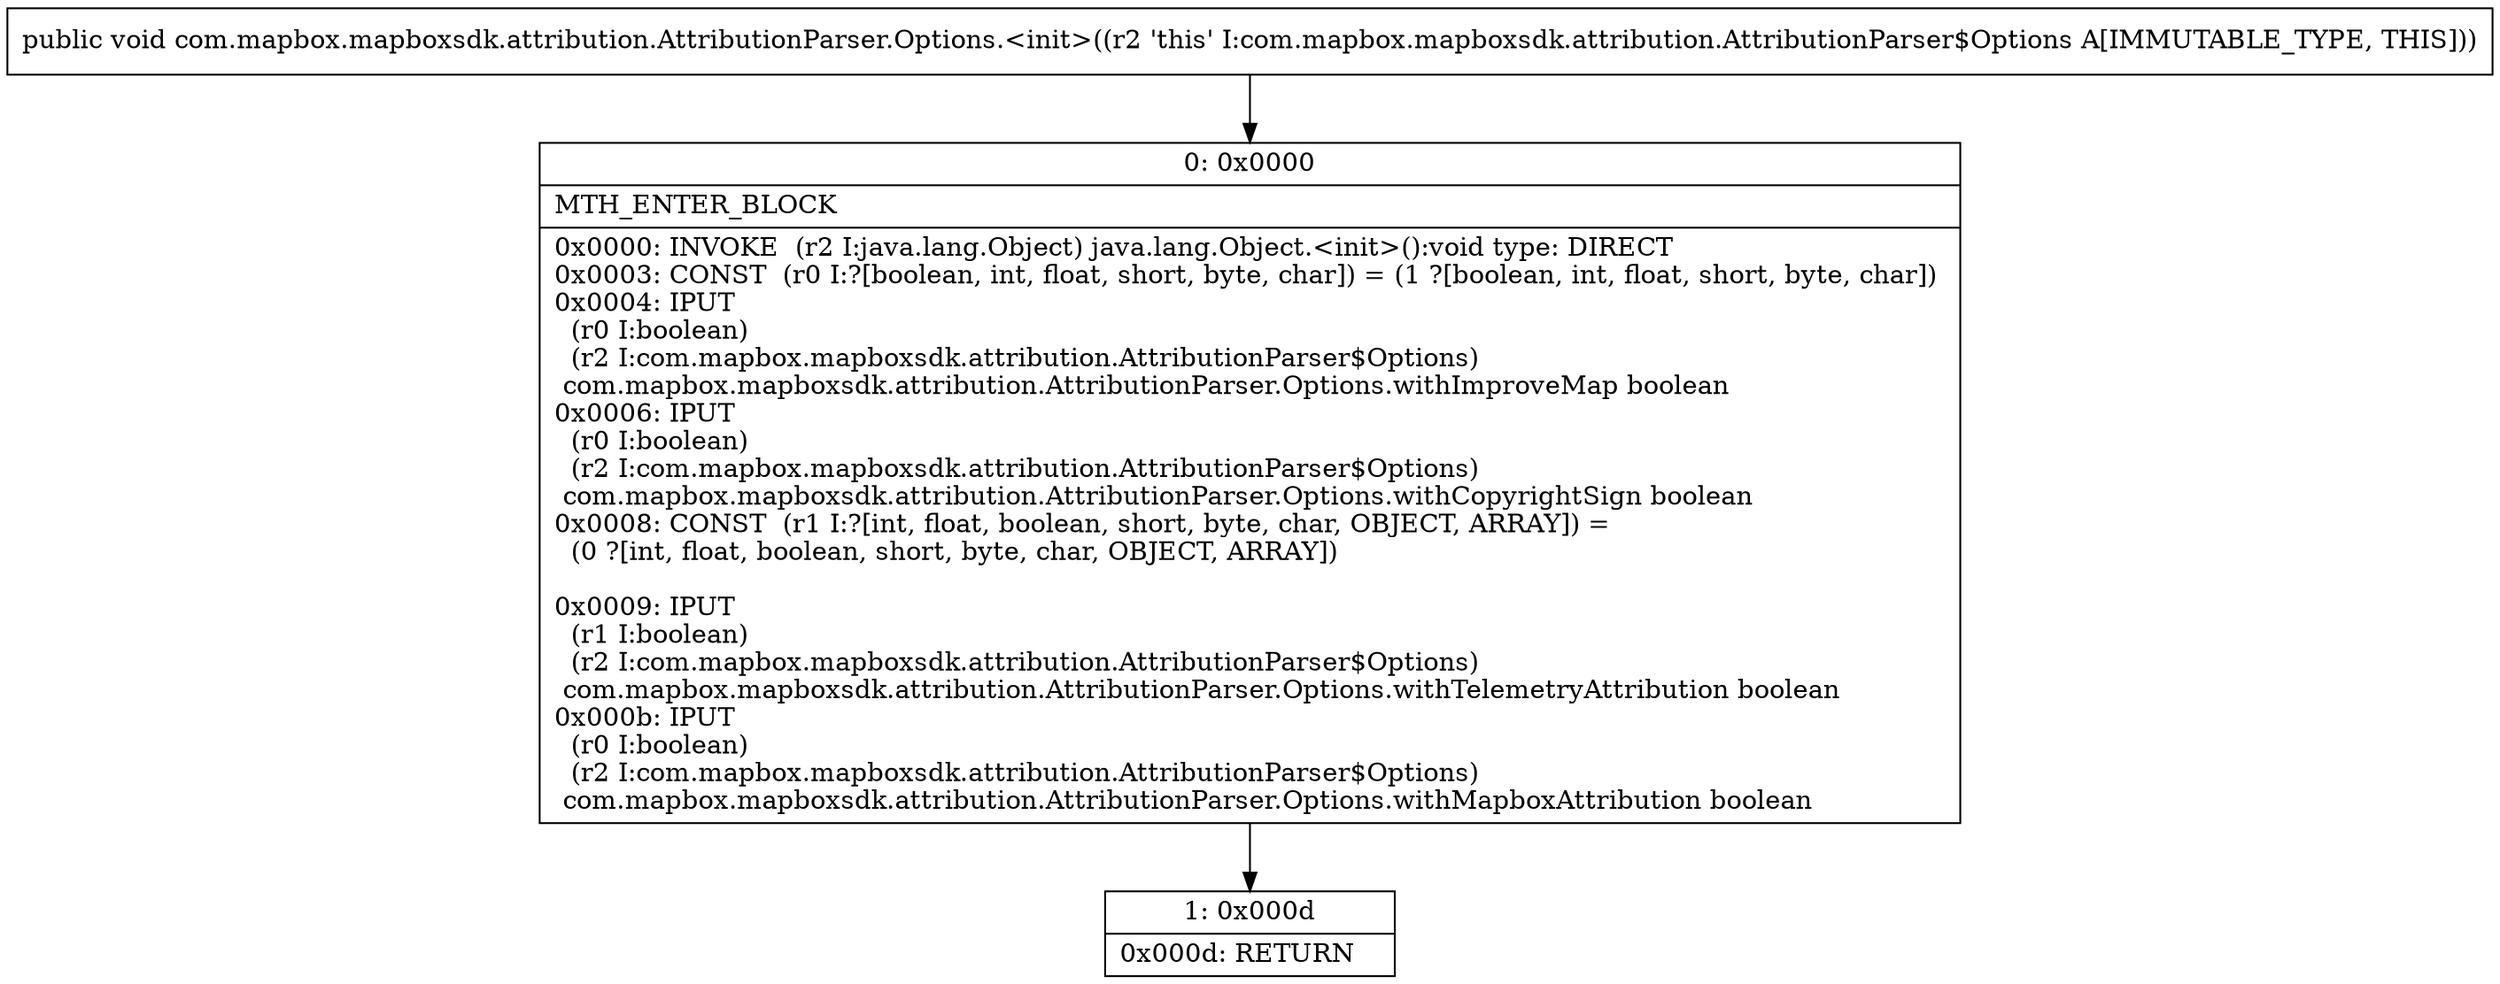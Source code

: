 digraph "CFG forcom.mapbox.mapboxsdk.attribution.AttributionParser.Options.\<init\>()V" {
Node_0 [shape=record,label="{0\:\ 0x0000|MTH_ENTER_BLOCK\l|0x0000: INVOKE  (r2 I:java.lang.Object) java.lang.Object.\<init\>():void type: DIRECT \l0x0003: CONST  (r0 I:?[boolean, int, float, short, byte, char]) = (1 ?[boolean, int, float, short, byte, char]) \l0x0004: IPUT  \l  (r0 I:boolean)\l  (r2 I:com.mapbox.mapboxsdk.attribution.AttributionParser$Options)\l com.mapbox.mapboxsdk.attribution.AttributionParser.Options.withImproveMap boolean \l0x0006: IPUT  \l  (r0 I:boolean)\l  (r2 I:com.mapbox.mapboxsdk.attribution.AttributionParser$Options)\l com.mapbox.mapboxsdk.attribution.AttributionParser.Options.withCopyrightSign boolean \l0x0008: CONST  (r1 I:?[int, float, boolean, short, byte, char, OBJECT, ARRAY]) = \l  (0 ?[int, float, boolean, short, byte, char, OBJECT, ARRAY])\l \l0x0009: IPUT  \l  (r1 I:boolean)\l  (r2 I:com.mapbox.mapboxsdk.attribution.AttributionParser$Options)\l com.mapbox.mapboxsdk.attribution.AttributionParser.Options.withTelemetryAttribution boolean \l0x000b: IPUT  \l  (r0 I:boolean)\l  (r2 I:com.mapbox.mapboxsdk.attribution.AttributionParser$Options)\l com.mapbox.mapboxsdk.attribution.AttributionParser.Options.withMapboxAttribution boolean \l}"];
Node_1 [shape=record,label="{1\:\ 0x000d|0x000d: RETURN   \l}"];
MethodNode[shape=record,label="{public void com.mapbox.mapboxsdk.attribution.AttributionParser.Options.\<init\>((r2 'this' I:com.mapbox.mapboxsdk.attribution.AttributionParser$Options A[IMMUTABLE_TYPE, THIS])) }"];
MethodNode -> Node_0;
Node_0 -> Node_1;
}

